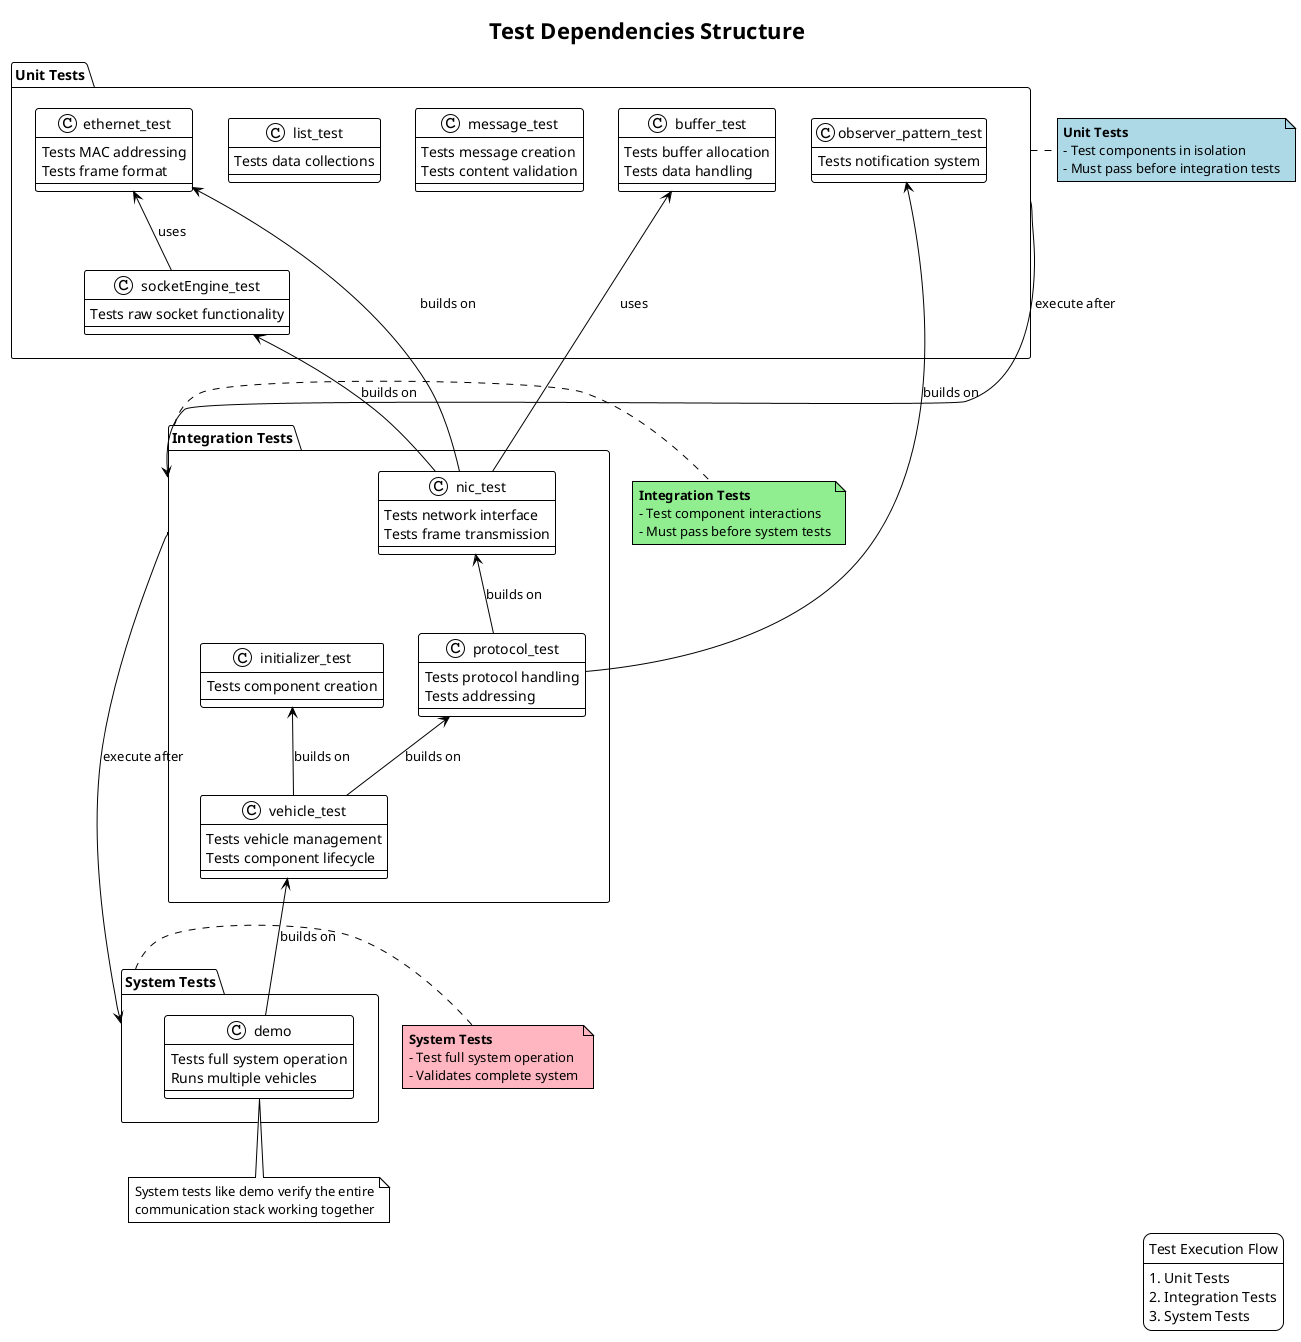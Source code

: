 @startuml Test_Dependencies
!theme plain

title "Test Dependencies Structure"

package "Unit Tests" as unit {
  class "socketEngine_test" as SocketTest {
    Tests raw socket functionality
  }
  class "ethernet_test" as EthernetTest {
    Tests MAC addressing
    Tests frame format
  }
  class "buffer_test" as BufferTest {
    Tests buffer allocation
    Tests data handling
  }
  class "message_test" as MessageTest {
    Tests message creation
    Tests content validation
  }
  class "list_test" as ListTest {
    Tests data collections
  }
  class "observer_pattern_test" as ObserverTest {
    Tests notification system
  }
}

package "Integration Tests" as integration {
  class "nic_test" as NicTest {
    Tests network interface
    Tests frame transmission
  }
  class "protocol_test" as ProtocolTest {
    Tests protocol handling
    Tests addressing
  }
  class "initializer_test" as InitializerTest {
    Tests component creation
  }
  class "vehicle_test" as VehicleTest {
    Tests vehicle management
    Tests component lifecycle
  }
}

package "System Tests" as system {
  class "demo" as DemoTest {
    Tests full system operation
    Runs multiple vehicles
  }
}

' Dependencies between unit tests
EthernetTest <-- SocketTest : uses
BufferTest <-- NicTest : uses

' Dependencies between test levels
SocketTest <-- NicTest : builds on
EthernetTest <-- NicTest : builds on
NicTest <-- ProtocolTest : builds on
ObserverTest <-- ProtocolTest : builds on
ProtocolTest <-- VehicleTest : builds on
InitializerTest <-- VehicleTest : builds on
VehicleTest <-- DemoTest : builds on

' Test levels
note right of unit #LightBlue
  <b>Unit Tests</b>
  - Test components in isolation
  - Must pass before integration tests
end note

note right of integration #LightGreen
  <b>Integration Tests</b>
  - Test component interactions
  - Must pass before system tests
end note

note right of system #LightPink
  <b>System Tests</b>
  - Test full system operation
  - Validates complete system
end note

' Execution order
unit -down-> integration : execute after
integration -down-> system : execute after

note bottom of DemoTest
  System tests like demo verify the entire
  communication stack working together
end note

legend right
  Test Execution Flow
  ----
  1. Unit Tests
  2. Integration Tests
  3. System Tests
endlegend

@enduml 